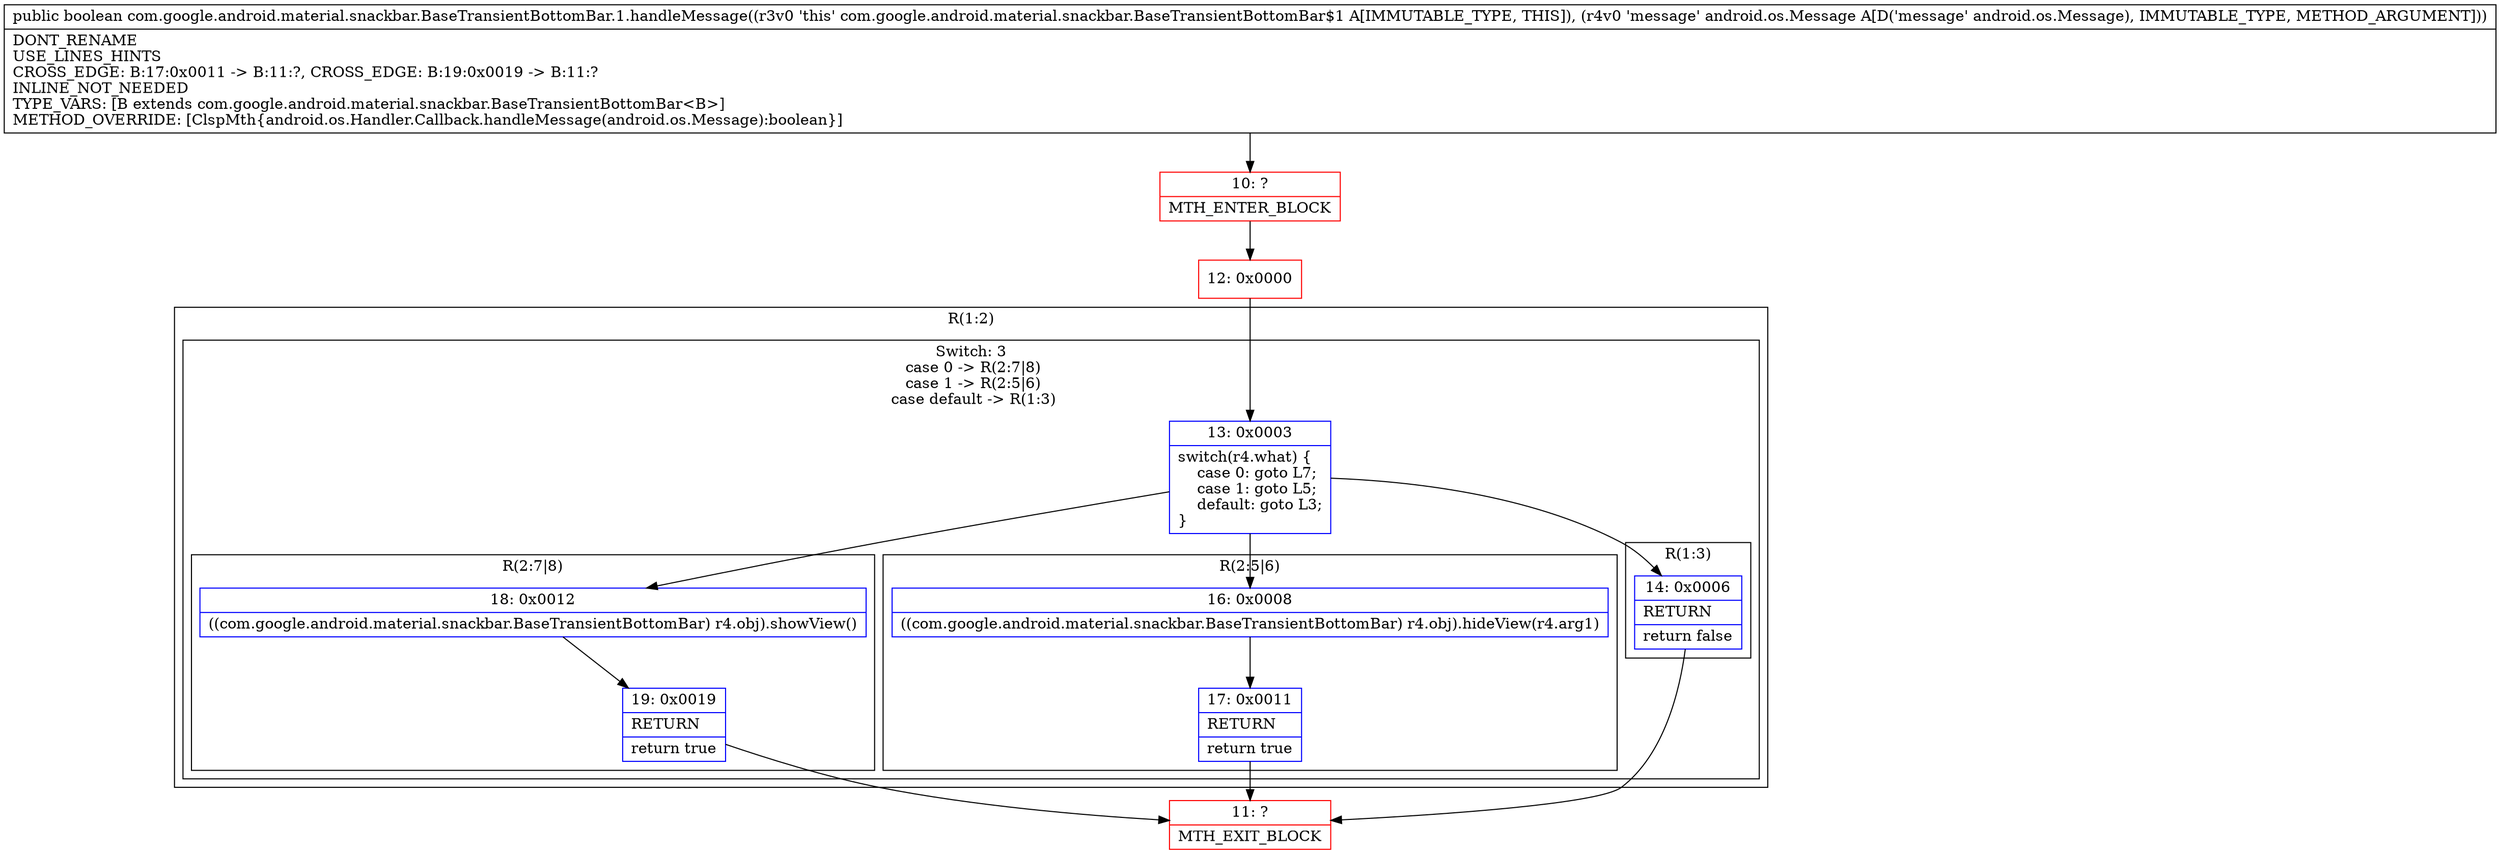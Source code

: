 digraph "CFG forcom.google.android.material.snackbar.BaseTransientBottomBar.1.handleMessage(Landroid\/os\/Message;)Z" {
subgraph cluster_Region_1013769723 {
label = "R(1:2)";
node [shape=record,color=blue];
subgraph cluster_SwitchRegion_1336047310 {
label = "Switch: 3
 case 0 -> R(2:7|8)
 case 1 -> R(2:5|6)
 case default -> R(1:3)";
node [shape=record,color=blue];
Node_13 [shape=record,label="{13\:\ 0x0003|switch(r4.what) \{\l    case 0: goto L7;\l    case 1: goto L5;\l    default: goto L3;\l\}\l}"];
subgraph cluster_Region_1581234116 {
label = "R(2:7|8)";
node [shape=record,color=blue];
Node_18 [shape=record,label="{18\:\ 0x0012|((com.google.android.material.snackbar.BaseTransientBottomBar) r4.obj).showView()\l}"];
Node_19 [shape=record,label="{19\:\ 0x0019|RETURN\l|return true\l}"];
}
subgraph cluster_Region_1298083021 {
label = "R(2:5|6)";
node [shape=record,color=blue];
Node_16 [shape=record,label="{16\:\ 0x0008|((com.google.android.material.snackbar.BaseTransientBottomBar) r4.obj).hideView(r4.arg1)\l}"];
Node_17 [shape=record,label="{17\:\ 0x0011|RETURN\l|return true\l}"];
}
subgraph cluster_Region_382163872 {
label = "R(1:3)";
node [shape=record,color=blue];
Node_14 [shape=record,label="{14\:\ 0x0006|RETURN\l|return false\l}"];
}
}
}
Node_10 [shape=record,color=red,label="{10\:\ ?|MTH_ENTER_BLOCK\l}"];
Node_12 [shape=record,color=red,label="{12\:\ 0x0000}"];
Node_11 [shape=record,color=red,label="{11\:\ ?|MTH_EXIT_BLOCK\l}"];
MethodNode[shape=record,label="{public boolean com.google.android.material.snackbar.BaseTransientBottomBar.1.handleMessage((r3v0 'this' com.google.android.material.snackbar.BaseTransientBottomBar$1 A[IMMUTABLE_TYPE, THIS]), (r4v0 'message' android.os.Message A[D('message' android.os.Message), IMMUTABLE_TYPE, METHOD_ARGUMENT]))  | DONT_RENAME\lUSE_LINES_HINTS\lCROSS_EDGE: B:17:0x0011 \-\> B:11:?, CROSS_EDGE: B:19:0x0019 \-\> B:11:?\lINLINE_NOT_NEEDED\lTYPE_VARS: [B extends com.google.android.material.snackbar.BaseTransientBottomBar\<B\>]\lMETHOD_OVERRIDE: [ClspMth\{android.os.Handler.Callback.handleMessage(android.os.Message):boolean\}]\l}"];
MethodNode -> Node_10;Node_13 -> Node_14;
Node_13 -> Node_16;
Node_13 -> Node_18;
Node_18 -> Node_19;
Node_19 -> Node_11;
Node_16 -> Node_17;
Node_17 -> Node_11;
Node_14 -> Node_11;
Node_10 -> Node_12;
Node_12 -> Node_13;
}


